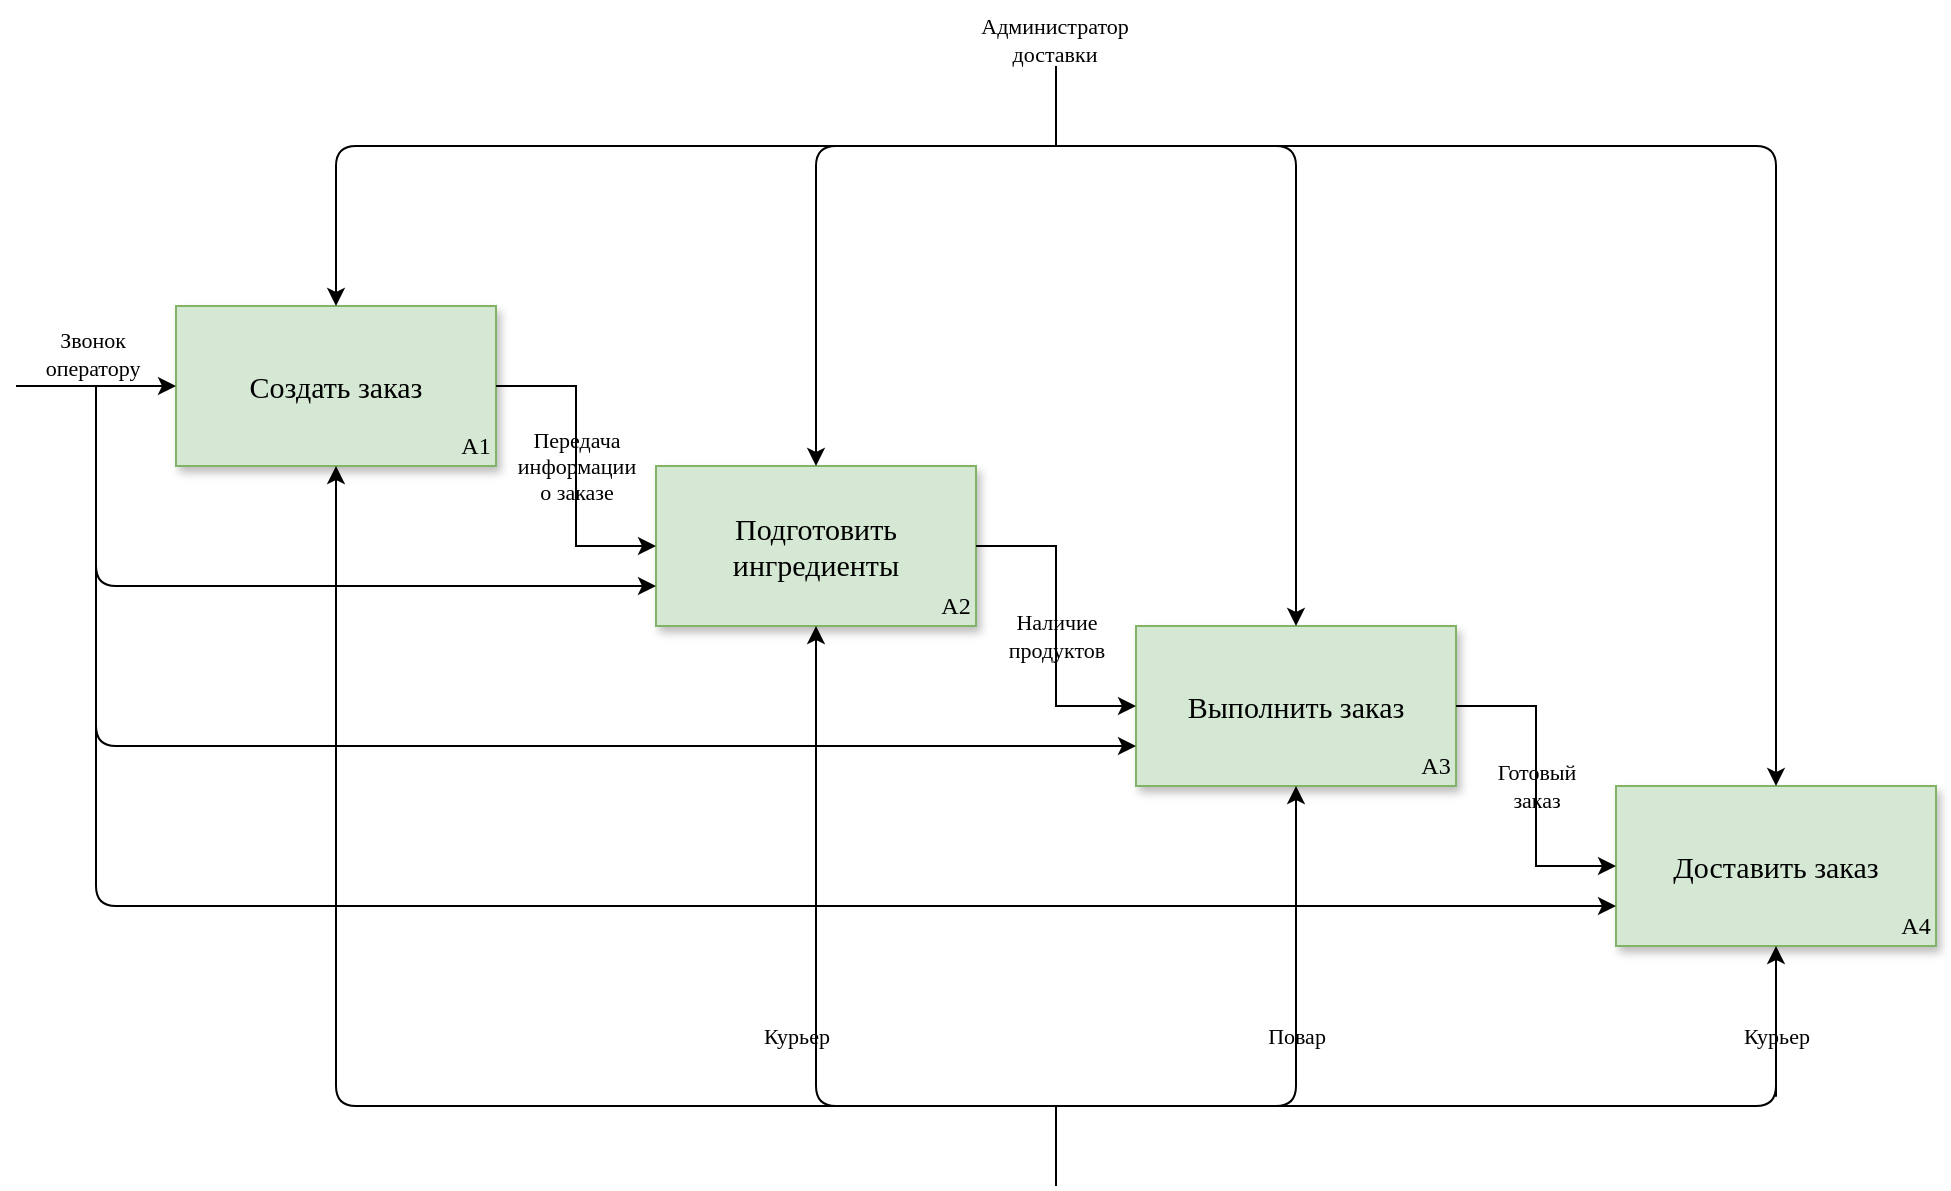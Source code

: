 <mxfile version="20.6.0" type="github"><diagram id="nWscwE0eUV1uK9DwcgNZ" name="Страница 1"><mxGraphModel dx="1247" dy="706" grid="1" gridSize="10" guides="1" tooltips="1" connect="1" arrows="1" fold="1" page="1" pageScale="1" pageWidth="583" pageHeight="827" math="0" shadow="0"><root><mxCell id="0"/><mxCell id="1" parent="0"/><mxCell id="mWOXNBfhJdZsBLxS7kse-2" value="Создать заказ" style="rounded=0;whiteSpace=wrap;html=1;fillColor=#d5e8d4;strokeColor=#82b366;shadow=1;fontFamily=Times New Roman;fontSize=15;" vertex="1" parent="1"><mxGeometry x="120" y="200" width="160" height="80" as="geometry"/></mxCell><mxCell id="mWOXNBfhJdZsBLxS7kse-3" value="Подготовить&lt;br style=&quot;font-size: 15px;&quot;&gt;ингредиенты" style="rounded=0;whiteSpace=wrap;html=1;fillColor=#d5e8d4;strokeColor=#82b366;shadow=1;fontFamily=Times New Roman;fontSize=15;" vertex="1" parent="1"><mxGeometry x="360" y="280" width="160" height="80" as="geometry"/></mxCell><mxCell id="mWOXNBfhJdZsBLxS7kse-4" value="Выполнить заказ" style="rounded=0;whiteSpace=wrap;html=1;fillColor=#d5e8d4;strokeColor=#82b366;shadow=1;fontFamily=Times New Roman;fontSize=15;" vertex="1" parent="1"><mxGeometry x="600" y="360" width="160" height="80" as="geometry"/></mxCell><mxCell id="mWOXNBfhJdZsBLxS7kse-5" value="Доставить заказ" style="rounded=0;whiteSpace=wrap;html=1;fillColor=#d5e8d4;strokeColor=#82b366;shadow=1;fontFamily=Times New Roman;fontSize=15;" vertex="1" parent="1"><mxGeometry x="840" y="440" width="160" height="80" as="geometry"/></mxCell><mxCell id="mWOXNBfhJdZsBLxS7kse-6" value="" style="endArrow=classic;html=1;rounded=0;fontFamily=Times New Roman;fontSize=15;exitX=1;exitY=0.5;exitDx=0;exitDy=0;entryX=0;entryY=0.5;entryDx=0;entryDy=0;edgeStyle=orthogonalEdgeStyle;" edge="1" parent="1" source="mWOXNBfhJdZsBLxS7kse-2" target="mWOXNBfhJdZsBLxS7kse-3"><mxGeometry width="50" height="50" relative="1" as="geometry"><mxPoint x="460" y="470" as="sourcePoint"/><mxPoint x="510" y="420" as="targetPoint"/></mxGeometry></mxCell><mxCell id="mWOXNBfhJdZsBLxS7kse-7" value="" style="endArrow=classic;html=1;rounded=0;fontFamily=Times New Roman;fontSize=15;exitX=1;exitY=0.5;exitDx=0;exitDy=0;entryX=0;entryY=0.5;entryDx=0;entryDy=0;edgeStyle=orthogonalEdgeStyle;" edge="1" parent="1" source="mWOXNBfhJdZsBLxS7kse-3" target="mWOXNBfhJdZsBLxS7kse-4"><mxGeometry width="50" height="50" relative="1" as="geometry"><mxPoint x="460" y="470" as="sourcePoint"/><mxPoint x="510" y="420" as="targetPoint"/></mxGeometry></mxCell><mxCell id="mWOXNBfhJdZsBLxS7kse-8" value="" style="endArrow=classic;html=1;rounded=0;fontFamily=Times New Roman;fontSize=15;exitX=1;exitY=0.5;exitDx=0;exitDy=0;entryX=0;entryY=0.5;entryDx=0;entryDy=0;edgeStyle=orthogonalEdgeStyle;" edge="1" parent="1" source="mWOXNBfhJdZsBLxS7kse-4" target="mWOXNBfhJdZsBLxS7kse-5"><mxGeometry width="50" height="50" relative="1" as="geometry"><mxPoint x="460" y="470" as="sourcePoint"/><mxPoint x="510" y="420" as="targetPoint"/></mxGeometry></mxCell><mxCell id="mWOXNBfhJdZsBLxS7kse-9" value="" style="endArrow=classic;html=1;rounded=0;fontFamily=Times New Roman;fontSize=15;entryX=0;entryY=0.5;entryDx=0;entryDy=0;" edge="1" parent="1" target="mWOXNBfhJdZsBLxS7kse-2"><mxGeometry width="50" height="50" relative="1" as="geometry"><mxPoint x="40" y="240" as="sourcePoint"/><mxPoint x="530" y="190" as="targetPoint"/></mxGeometry></mxCell><mxCell id="mWOXNBfhJdZsBLxS7kse-10" value="" style="endArrow=classic;startArrow=none;html=1;rounded=1;fontFamily=Times New Roman;fontSize=15;entryX=0.5;entryY=1;entryDx=0;entryDy=0;exitX=0.5;exitY=1;exitDx=0;exitDy=0;edgeStyle=orthogonalEdgeStyle;" edge="1" parent="1" source="mWOXNBfhJdZsBLxS7kse-29" target="mWOXNBfhJdZsBLxS7kse-5"><mxGeometry width="50" height="50" relative="1" as="geometry"><mxPoint x="420" y="390" as="sourcePoint"/><mxPoint x="470" y="340" as="targetPoint"/><Array as="points"><mxPoint x="920" y="600"/></Array></mxGeometry></mxCell><mxCell id="mWOXNBfhJdZsBLxS7kse-11" value="" style="endArrow=classic;startArrow=classic;html=1;rounded=1;fontFamily=Times New Roman;fontSize=15;entryX=0.5;entryY=1;entryDx=0;entryDy=0;exitX=0.5;exitY=1;exitDx=0;exitDy=0;edgeStyle=orthogonalEdgeStyle;" edge="1" parent="1" source="mWOXNBfhJdZsBLxS7kse-3" target="mWOXNBfhJdZsBLxS7kse-4"><mxGeometry width="50" height="50" relative="1" as="geometry"><mxPoint x="420" y="390" as="sourcePoint"/><mxPoint x="470" y="340" as="targetPoint"/><Array as="points"><mxPoint x="440" y="600"/><mxPoint x="680" y="600"/></Array></mxGeometry></mxCell><mxCell id="mWOXNBfhJdZsBLxS7kse-13" value="" style="endArrow=classic;html=1;rounded=1;fontFamily=Times New Roman;fontSize=15;entryX=0;entryY=0.75;entryDx=0;entryDy=0;edgeStyle=orthogonalEdgeStyle;" edge="1" parent="1" target="mWOXNBfhJdZsBLxS7kse-3"><mxGeometry width="50" height="50" relative="1" as="geometry"><mxPoint x="80" y="240" as="sourcePoint"/><mxPoint x="470" y="340" as="targetPoint"/><Array as="points"><mxPoint x="80" y="340"/></Array></mxGeometry></mxCell><mxCell id="mWOXNBfhJdZsBLxS7kse-14" value="" style="endArrow=classic;html=1;rounded=1;fontFamily=Times New Roman;fontSize=15;entryX=0;entryY=0.75;entryDx=0;entryDy=0;edgeStyle=orthogonalEdgeStyle;" edge="1" parent="1" target="mWOXNBfhJdZsBLxS7kse-4"><mxGeometry width="50" height="50" relative="1" as="geometry"><mxPoint x="80" y="240" as="sourcePoint"/><mxPoint x="370" y="350" as="targetPoint"/><Array as="points"><mxPoint x="80" y="420"/></Array></mxGeometry></mxCell><mxCell id="mWOXNBfhJdZsBLxS7kse-15" value="" style="endArrow=classic;html=1;rounded=1;fontFamily=Times New Roman;fontSize=15;entryX=0;entryY=0.75;entryDx=0;entryDy=0;edgeStyle=orthogonalEdgeStyle;" edge="1" parent="1" target="mWOXNBfhJdZsBLxS7kse-5"><mxGeometry width="50" height="50" relative="1" as="geometry"><mxPoint x="80" y="240" as="sourcePoint"/><mxPoint x="380" y="360" as="targetPoint"/><Array as="points"><mxPoint x="80" y="500"/></Array></mxGeometry></mxCell><mxCell id="mWOXNBfhJdZsBLxS7kse-16" value="" style="endArrow=classic;startArrow=classic;html=1;rounded=1;fontFamily=Times New Roman;fontSize=15;entryX=0.5;entryY=0;entryDx=0;entryDy=0;exitX=0.5;exitY=0;exitDx=0;exitDy=0;edgeStyle=orthogonalEdgeStyle;" edge="1" parent="1" source="mWOXNBfhJdZsBLxS7kse-5" target="mWOXNBfhJdZsBLxS7kse-2"><mxGeometry width="50" height="50" relative="1" as="geometry"><mxPoint x="420" y="300" as="sourcePoint"/><mxPoint x="470" y="250" as="targetPoint"/><Array as="points"><mxPoint x="920" y="120"/><mxPoint x="200" y="120"/></Array></mxGeometry></mxCell><mxCell id="mWOXNBfhJdZsBLxS7kse-17" value="" style="endArrow=classic;startArrow=classic;html=1;rounded=1;fontFamily=Times New Roman;fontSize=15;entryX=0.5;entryY=0;entryDx=0;entryDy=0;exitX=0.5;exitY=0;exitDx=0;exitDy=0;edgeStyle=orthogonalEdgeStyle;" edge="1" parent="1" source="mWOXNBfhJdZsBLxS7kse-3" target="mWOXNBfhJdZsBLxS7kse-4"><mxGeometry width="50" height="50" relative="1" as="geometry"><mxPoint x="420" y="210" as="sourcePoint"/><mxPoint x="470" y="160" as="targetPoint"/><Array as="points"><mxPoint x="440" y="120"/><mxPoint x="680" y="120"/></Array></mxGeometry></mxCell><mxCell id="mWOXNBfhJdZsBLxS7kse-18" value="" style="endArrow=none;html=1;rounded=1;fontFamily=Times New Roman;fontSize=15;" edge="1" parent="1"><mxGeometry width="50" height="50" relative="1" as="geometry"><mxPoint x="560" y="600" as="sourcePoint"/><mxPoint x="560" y="640" as="targetPoint"/></mxGeometry></mxCell><mxCell id="mWOXNBfhJdZsBLxS7kse-19" value="" style="endArrow=none;html=1;rounded=1;fontFamily=Times New Roman;fontSize=15;" edge="1" parent="1"><mxGeometry width="50" height="50" relative="1" as="geometry"><mxPoint x="560" y="80" as="sourcePoint"/><mxPoint x="560" y="120" as="targetPoint"/></mxGeometry></mxCell><mxCell id="mWOXNBfhJdZsBLxS7kse-20" value="A1" style="text;html=1;strokeColor=none;fillColor=none;align=center;verticalAlign=middle;whiteSpace=wrap;rounded=0;fontFamily=Times New Roman;" vertex="1" parent="1"><mxGeometry x="260" y="260" width="20" height="20" as="geometry"/></mxCell><mxCell id="mWOXNBfhJdZsBLxS7kse-21" value="A2" style="text;html=1;strokeColor=none;fillColor=none;align=center;verticalAlign=middle;whiteSpace=wrap;rounded=0;fontFamily=Times New Roman;" vertex="1" parent="1"><mxGeometry x="500" y="340" width="20" height="20" as="geometry"/></mxCell><mxCell id="mWOXNBfhJdZsBLxS7kse-22" value="A3" style="text;html=1;strokeColor=none;fillColor=none;align=center;verticalAlign=middle;whiteSpace=wrap;rounded=0;fontFamily=Times New Roman;" vertex="1" parent="1"><mxGeometry x="740" y="420" width="20" height="20" as="geometry"/></mxCell><mxCell id="mWOXNBfhJdZsBLxS7kse-23" value="A4" style="text;html=1;strokeColor=none;fillColor=none;align=center;verticalAlign=middle;whiteSpace=wrap;rounded=0;fontFamily=Times New Roman;" vertex="1" parent="1"><mxGeometry x="980" y="500" width="20" height="20" as="geometry"/></mxCell><mxCell id="mWOXNBfhJdZsBLxS7kse-24" value="Звонок &lt;br&gt;оператору" style="text;html=1;align=center;verticalAlign=middle;resizable=0;points=[];autosize=1;strokeColor=none;fillColor=none;fontSize=11;fontFamily=Times New Roman;" vertex="1" parent="1"><mxGeometry x="43" y="204" width="70" height="40" as="geometry"/></mxCell><mxCell id="mWOXNBfhJdZsBLxS7kse-25" value="Администратор &lt;br&gt;доставки" style="text;html=1;align=center;verticalAlign=middle;resizable=0;points=[];autosize=1;strokeColor=none;fillColor=none;fontSize=11;fontFamily=Times New Roman;" vertex="1" parent="1"><mxGeometry x="509" y="47" width="100" height="40" as="geometry"/></mxCell><mxCell id="mWOXNBfhJdZsBLxS7kse-26" value="Передача &lt;br&gt;информации&lt;br&gt;о заказе" style="text;html=1;align=center;verticalAlign=middle;resizable=0;points=[];autosize=1;strokeColor=none;fillColor=none;fontSize=11;fontFamily=Times New Roman;" vertex="1" parent="1"><mxGeometry x="280" y="255" width="80" height="50" as="geometry"/></mxCell><mxCell id="mWOXNBfhJdZsBLxS7kse-27" value="Наличие&lt;br&gt;продуктов" style="text;html=1;align=center;verticalAlign=middle;resizable=0;points=[];autosize=1;strokeColor=none;fillColor=none;fontSize=11;fontFamily=Times New Roman;" vertex="1" parent="1"><mxGeometry x="525" y="345" width="70" height="40" as="geometry"/></mxCell><mxCell id="mWOXNBfhJdZsBLxS7kse-28" value="Готовый&lt;br&gt;заказ" style="text;html=1;align=center;verticalAlign=middle;resizable=0;points=[];autosize=1;strokeColor=none;fillColor=none;fontSize=11;fontFamily=Times New Roman;" vertex="1" parent="1"><mxGeometry x="770" y="420" width="60" height="40" as="geometry"/></mxCell><mxCell id="mWOXNBfhJdZsBLxS7kse-29" value="Курьер" style="text;html=1;align=center;verticalAlign=middle;resizable=0;points=[];autosize=1;strokeColor=none;fillColor=none;fontSize=11;fontFamily=Times New Roman;" vertex="1" parent="1"><mxGeometry x="890" y="550" width="60" height="30" as="geometry"/></mxCell><mxCell id="mWOXNBfhJdZsBLxS7kse-30" value="" style="endArrow=none;startArrow=classic;html=1;rounded=1;fontFamily=Times New Roman;fontSize=15;entryX=0.5;entryY=1;entryDx=0;entryDy=0;exitX=0.5;exitY=1;exitDx=0;exitDy=0;edgeStyle=orthogonalEdgeStyle;" edge="1" parent="1" source="mWOXNBfhJdZsBLxS7kse-2" target="mWOXNBfhJdZsBLxS7kse-29"><mxGeometry width="50" height="50" relative="1" as="geometry"><mxPoint x="200" y="280" as="sourcePoint"/><mxPoint x="920" y="520" as="targetPoint"/><Array as="points"><mxPoint x="200" y="600"/></Array></mxGeometry></mxCell><mxCell id="mWOXNBfhJdZsBLxS7kse-32" value="Повар" style="text;html=1;align=center;verticalAlign=middle;resizable=0;points=[];autosize=1;strokeColor=none;fillColor=none;fontSize=11;fontFamily=Times New Roman;" vertex="1" parent="1"><mxGeometry x="655" y="550" width="50" height="30" as="geometry"/></mxCell><mxCell id="mWOXNBfhJdZsBLxS7kse-33" value="Курьер" style="text;html=1;align=center;verticalAlign=middle;resizable=0;points=[];autosize=1;strokeColor=none;fillColor=none;fontSize=11;fontFamily=Times New Roman;" vertex="1" parent="1"><mxGeometry x="400" y="550" width="60" height="30" as="geometry"/></mxCell></root></mxGraphModel></diagram></mxfile>